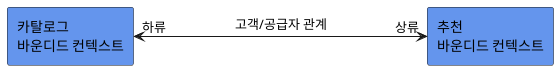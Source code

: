 @startuml

skinparam nodesep 200

rectangle "카탈로그\n바운디드 컨텍스트" as a #CornflowerBlue
rectangle "추천\n바운디드 컨텍스트" as b #CornflowerBlue

a "하류"<-right->"상류" b: 고객/공급자 관계

@enduml